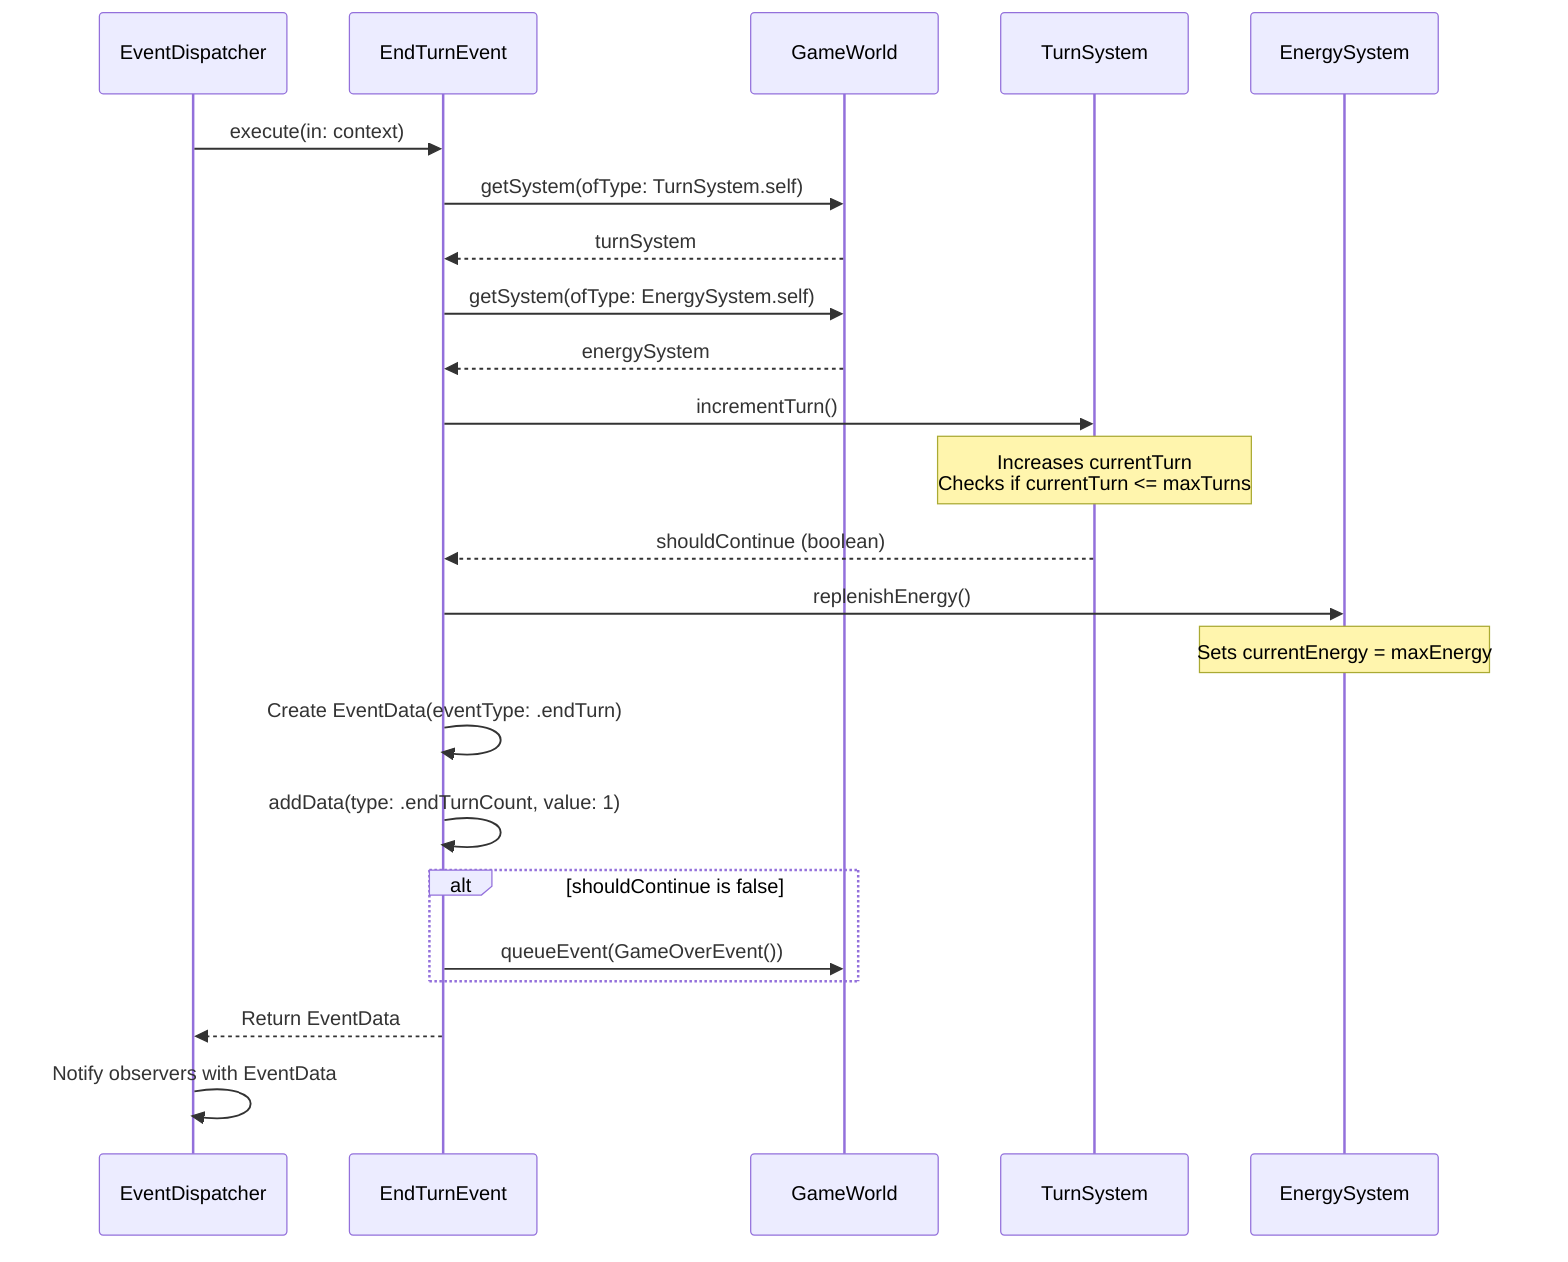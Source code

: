 sequenceDiagram
    participant ED as EventDispatcher
    participant ETE as EndTurnEvent
    participant GW as GameWorld
    participant TS as TurnSystem
    participant ES as EnergySystem
    
    ED->>ETE: execute(in: context)
    ETE->>GW: getSystem(ofType: TurnSystem.self)
    GW-->>ETE: turnSystem
    ETE->>GW: getSystem(ofType: EnergySystem.self)
    GW-->>ETE: energySystem
    
    ETE->>TS: incrementTurn()
    Note over TS: Increases currentTurn<br>Checks if currentTurn <= maxTurns
    TS-->>ETE: shouldContinue (boolean)
    
    ETE->>ES: replenishEnergy()
    Note over ES: Sets currentEnergy = maxEnergy
    
    ETE->>ETE: Create EventData(eventType: .endTurn)
    ETE->>ETE: addData(type: .endTurnCount, value: 1)
    
    alt shouldContinue is false
        ETE->>GW: queueEvent(GameOverEvent())
    end
    
    ETE-->>ED: Return EventData
    ED->>ED: Notify observers with EventData